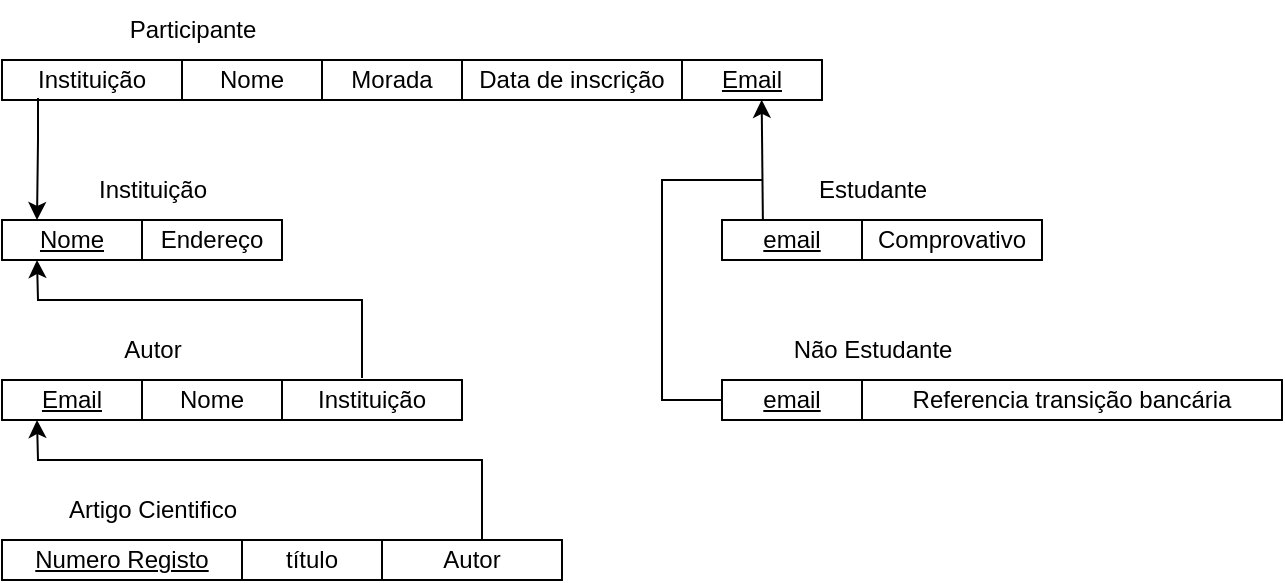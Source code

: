 <mxfile version="21.0.6" type="device"><diagram name="Página-1" id="iy-j9e13G1W7B57bXY-i"><mxGraphModel dx="1290" dy="581" grid="1" gridSize="10" guides="1" tooltips="1" connect="1" arrows="1" fold="1" page="1" pageScale="1" pageWidth="827" pageHeight="1169" math="0" shadow="0"><root><mxCell id="0"/><mxCell id="1" parent="0"/><mxCell id="EGWViEABFLX1OcryrPyB-1" value="Nome" style="rounded=0;whiteSpace=wrap;html=1;" vertex="1" parent="1"><mxGeometry x="170" y="40" width="70" height="20" as="geometry"/></mxCell><mxCell id="EGWViEABFLX1OcryrPyB-2" value="Morada" style="rounded=0;whiteSpace=wrap;html=1;" vertex="1" parent="1"><mxGeometry x="240" y="40" width="70" height="20" as="geometry"/></mxCell><mxCell id="EGWViEABFLX1OcryrPyB-3" value="&lt;u&gt;Email&lt;/u&gt;" style="rounded=0;whiteSpace=wrap;html=1;" vertex="1" parent="1"><mxGeometry x="420" y="40" width="70" height="20" as="geometry"/></mxCell><mxCell id="EGWViEABFLX1OcryrPyB-4" value="Data de inscrição" style="rounded=0;whiteSpace=wrap;html=1;" vertex="1" parent="1"><mxGeometry x="310" y="40" width="110" height="20" as="geometry"/></mxCell><mxCell id="EGWViEABFLX1OcryrPyB-5" value="Participante" style="text;html=1;align=center;verticalAlign=middle;resizable=0;points=[];autosize=1;strokeColor=none;fillColor=none;" vertex="1" parent="1"><mxGeometry x="130" y="10" width="90" height="30" as="geometry"/></mxCell><mxCell id="EGWViEABFLX1OcryrPyB-7" value="Instituição" style="rounded=0;whiteSpace=wrap;html=1;" vertex="1" parent="1"><mxGeometry x="80" y="40" width="90" height="20" as="geometry"/></mxCell><mxCell id="EGWViEABFLX1OcryrPyB-9" value="Endereço" style="rounded=0;whiteSpace=wrap;html=1;" vertex="1" parent="1"><mxGeometry x="150" y="120" width="70" height="20" as="geometry"/></mxCell><mxCell id="EGWViEABFLX1OcryrPyB-11" value="&lt;u&gt;Nome&lt;/u&gt;" style="rounded=0;whiteSpace=wrap;html=1;" vertex="1" parent="1"><mxGeometry x="80" y="120" width="70" height="20" as="geometry"/></mxCell><mxCell id="EGWViEABFLX1OcryrPyB-12" value="Instituição" style="text;html=1;align=center;verticalAlign=middle;resizable=0;points=[];autosize=1;strokeColor=none;fillColor=none;" vertex="1" parent="1"><mxGeometry x="115" y="90" width="80" height="30" as="geometry"/></mxCell><mxCell id="EGWViEABFLX1OcryrPyB-13" value="Nome" style="rounded=0;whiteSpace=wrap;html=1;" vertex="1" parent="1"><mxGeometry x="150" y="200" width="70" height="20" as="geometry"/></mxCell><mxCell id="EGWViEABFLX1OcryrPyB-14" value="&lt;u&gt;Email&lt;/u&gt;" style="rounded=0;whiteSpace=wrap;html=1;" vertex="1" parent="1"><mxGeometry x="80" y="200" width="70" height="20" as="geometry"/></mxCell><mxCell id="EGWViEABFLX1OcryrPyB-15" value="Autor" style="text;html=1;align=center;verticalAlign=middle;resizable=0;points=[];autosize=1;strokeColor=none;fillColor=none;" vertex="1" parent="1"><mxGeometry x="130" y="170" width="50" height="30" as="geometry"/></mxCell><mxCell id="EGWViEABFLX1OcryrPyB-16" value="Instituição" style="rounded=0;whiteSpace=wrap;html=1;" vertex="1" parent="1"><mxGeometry x="220" y="200" width="90" height="20" as="geometry"/></mxCell><mxCell id="EGWViEABFLX1OcryrPyB-17" value="" style="endArrow=classic;html=1;rounded=0;entryX=0.25;entryY=1;entryDx=0;entryDy=0;" edge="1" parent="1" target="EGWViEABFLX1OcryrPyB-11"><mxGeometry width="50" height="50" relative="1" as="geometry"><mxPoint x="260" y="199" as="sourcePoint"/><mxPoint x="330" y="140" as="targetPoint"/><Array as="points"><mxPoint x="260" y="160"/><mxPoint x="98" y="160"/></Array></mxGeometry></mxCell><mxCell id="EGWViEABFLX1OcryrPyB-18" value="" style="endArrow=classic;html=1;rounded=0;entryX=0.25;entryY=0;entryDx=0;entryDy=0;exitX=0.2;exitY=0.952;exitDx=0;exitDy=0;exitPerimeter=0;" edge="1" parent="1" source="EGWViEABFLX1OcryrPyB-7" target="EGWViEABFLX1OcryrPyB-11"><mxGeometry width="50" height="50" relative="1" as="geometry"><mxPoint x="440" y="60" as="sourcePoint"/><mxPoint x="330" y="140" as="targetPoint"/><Array as="points"><mxPoint x="98" y="80"/></Array></mxGeometry></mxCell><mxCell id="EGWViEABFLX1OcryrPyB-25" value="título" style="rounded=0;whiteSpace=wrap;html=1;" vertex="1" parent="1"><mxGeometry x="200" y="280" width="70" height="20" as="geometry"/></mxCell><mxCell id="EGWViEABFLX1OcryrPyB-26" value="&lt;u&gt;Numero Registo&lt;/u&gt;" style="rounded=0;whiteSpace=wrap;html=1;" vertex="1" parent="1"><mxGeometry x="80" y="280" width="120" height="20" as="geometry"/></mxCell><mxCell id="EGWViEABFLX1OcryrPyB-27" value="Artigo Cientifico" style="text;html=1;align=center;verticalAlign=middle;resizable=0;points=[];autosize=1;strokeColor=none;fillColor=none;" vertex="1" parent="1"><mxGeometry x="100" y="250" width="110" height="30" as="geometry"/></mxCell><mxCell id="EGWViEABFLX1OcryrPyB-28" value="Autor" style="rounded=0;whiteSpace=wrap;html=1;" vertex="1" parent="1"><mxGeometry x="270" y="280" width="90" height="20" as="geometry"/></mxCell><mxCell id="EGWViEABFLX1OcryrPyB-33" value="" style="endArrow=classic;html=1;rounded=0;entryX=0.25;entryY=1;entryDx=0;entryDy=0;" edge="1" parent="1" target="EGWViEABFLX1OcryrPyB-14"><mxGeometry width="50" height="50" relative="1" as="geometry"><mxPoint x="320" y="280" as="sourcePoint"/><mxPoint x="320" y="220" as="targetPoint"/><Array as="points"><mxPoint x="320" y="240"/><mxPoint x="98" y="240"/></Array></mxGeometry></mxCell><mxCell id="EGWViEABFLX1OcryrPyB-38" value="Comprovativo" style="rounded=0;whiteSpace=wrap;html=1;" vertex="1" parent="1"><mxGeometry x="510" y="120" width="90" height="20" as="geometry"/></mxCell><mxCell id="EGWViEABFLX1OcryrPyB-39" value="&lt;u&gt;email&lt;/u&gt;" style="rounded=0;whiteSpace=wrap;html=1;" vertex="1" parent="1"><mxGeometry x="440" y="120" width="70" height="20" as="geometry"/></mxCell><mxCell id="EGWViEABFLX1OcryrPyB-40" value="Estudante" style="text;html=1;align=center;verticalAlign=middle;resizable=0;points=[];autosize=1;strokeColor=none;fillColor=none;" vertex="1" parent="1"><mxGeometry x="475" y="90" width="80" height="30" as="geometry"/></mxCell><mxCell id="EGWViEABFLX1OcryrPyB-45" value="Referencia transição bancária" style="rounded=0;whiteSpace=wrap;html=1;" vertex="1" parent="1"><mxGeometry x="510" y="200" width="210" height="20" as="geometry"/></mxCell><mxCell id="EGWViEABFLX1OcryrPyB-46" value="&lt;u&gt;email&lt;/u&gt;" style="rounded=0;whiteSpace=wrap;html=1;" vertex="1" parent="1"><mxGeometry x="440" y="200" width="70" height="20" as="geometry"/></mxCell><mxCell id="EGWViEABFLX1OcryrPyB-47" value="Não Estudante" style="text;html=1;align=center;verticalAlign=middle;resizable=0;points=[];autosize=1;strokeColor=none;fillColor=none;" vertex="1" parent="1"><mxGeometry x="465" y="170" width="100" height="30" as="geometry"/></mxCell><mxCell id="EGWViEABFLX1OcryrPyB-48" value="" style="endArrow=classic;html=1;rounded=0;entryX=0.569;entryY=0.996;entryDx=0;entryDy=0;entryPerimeter=0;exitX=0.292;exitY=-0.026;exitDx=0;exitDy=0;exitPerimeter=0;" edge="1" parent="1" source="EGWViEABFLX1OcryrPyB-39" target="EGWViEABFLX1OcryrPyB-3"><mxGeometry width="50" height="50" relative="1" as="geometry"><mxPoint x="390" y="150" as="sourcePoint"/><mxPoint x="440" y="100" as="targetPoint"/></mxGeometry></mxCell><mxCell id="EGWViEABFLX1OcryrPyB-49" value="" style="endArrow=none;html=1;rounded=0;exitX=0;exitY=0.5;exitDx=0;exitDy=0;" edge="1" parent="1" source="EGWViEABFLX1OcryrPyB-46"><mxGeometry width="50" height="50" relative="1" as="geometry"><mxPoint x="390" y="150" as="sourcePoint"/><mxPoint x="460" y="100" as="targetPoint"/><Array as="points"><mxPoint x="410" y="210"/><mxPoint x="410" y="100"/></Array></mxGeometry></mxCell></root></mxGraphModel></diagram></mxfile>